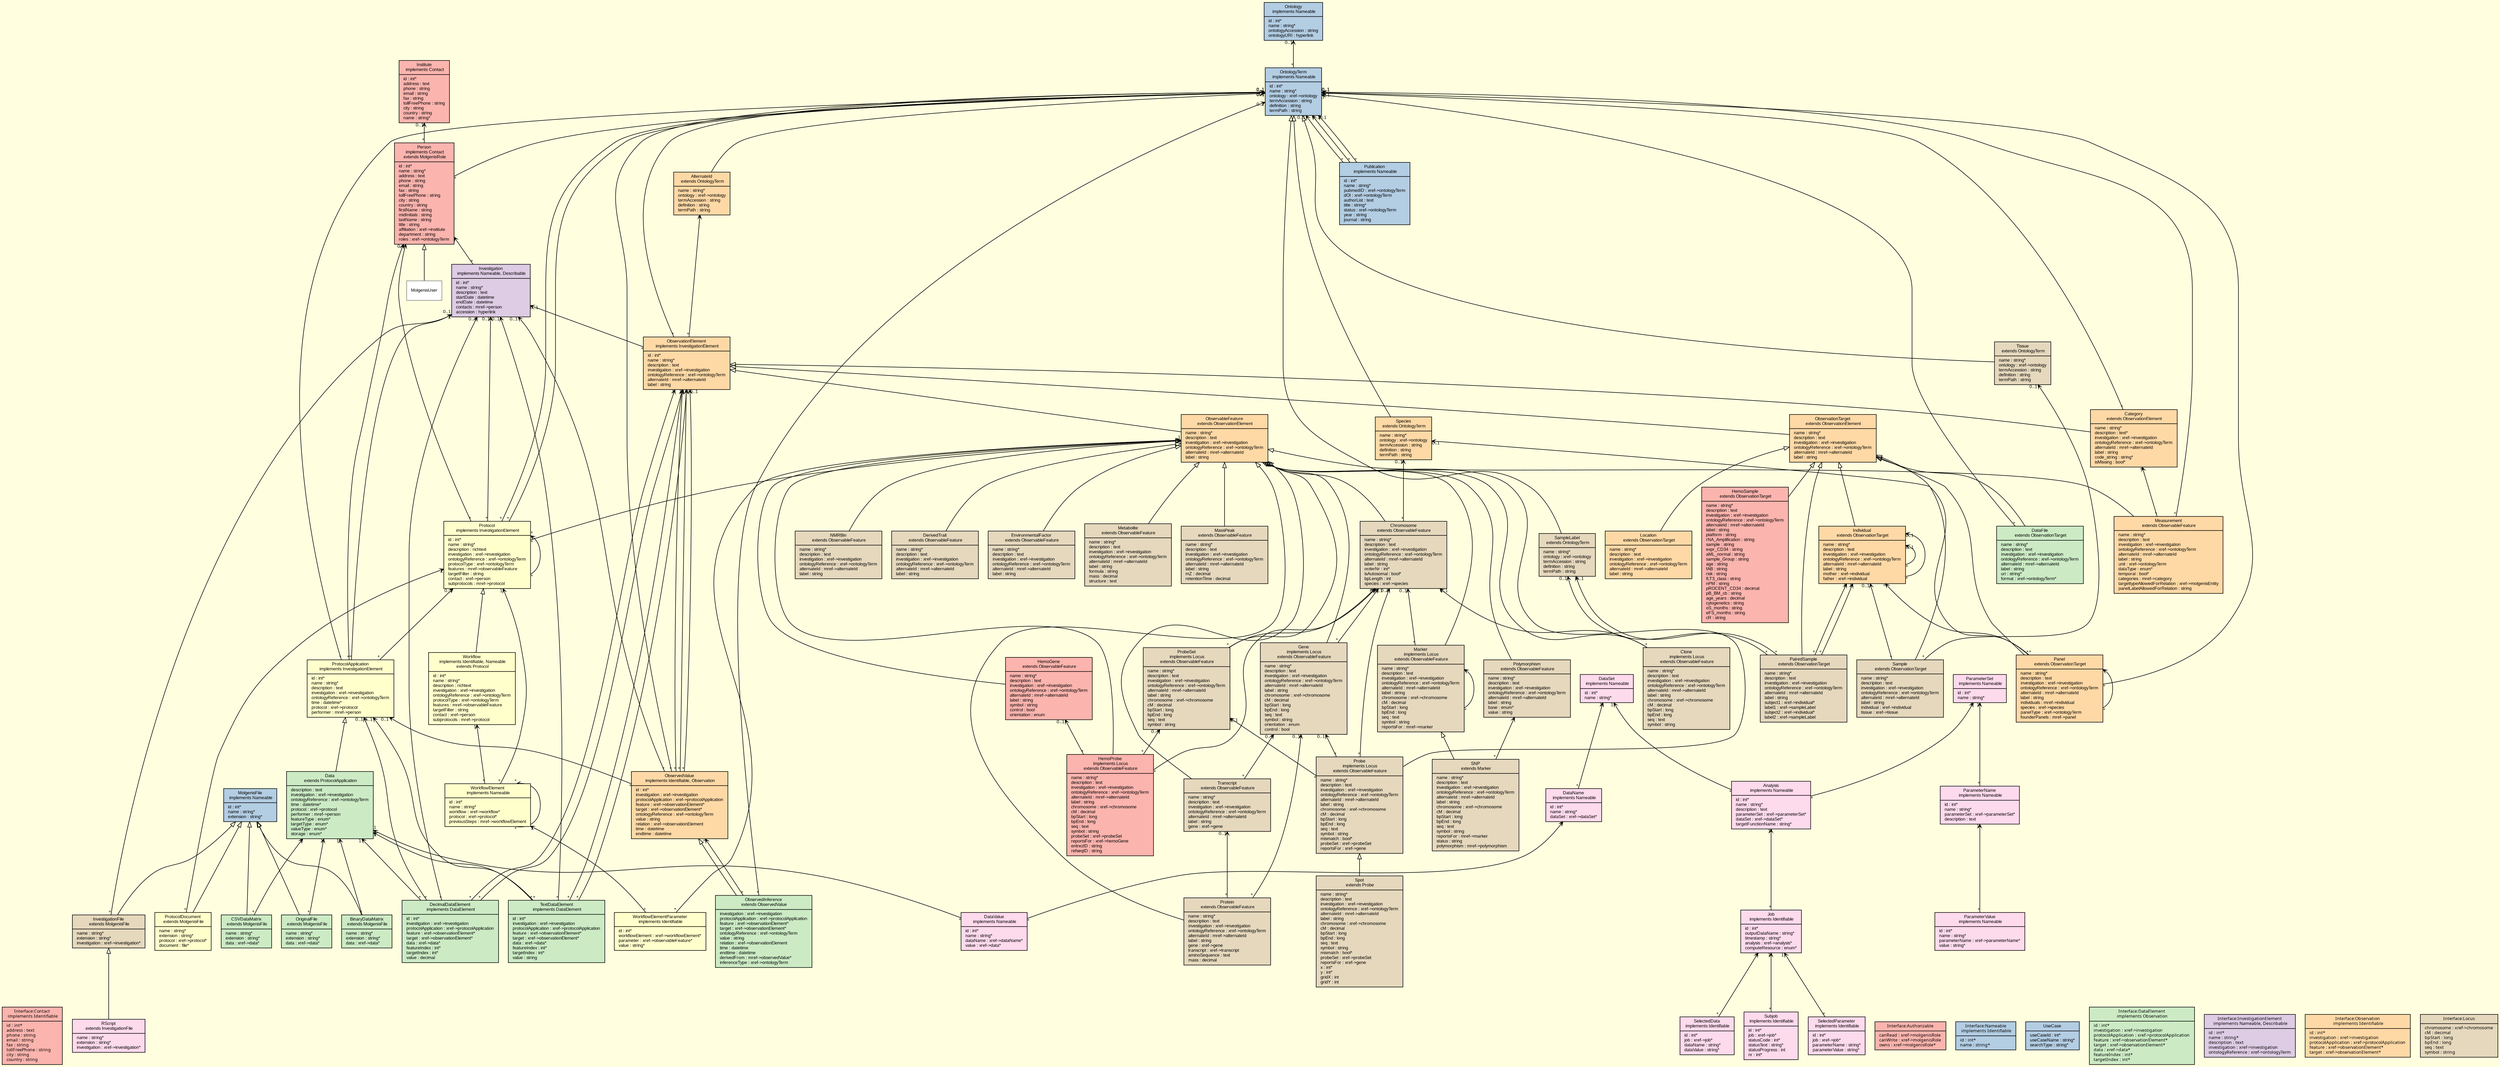 digraph G {
        color = "white"
		compound = true
		fontname = "Bitstream Vera Sans"
		fontsize = 8
		pagedir="TB"
		rankdir="BT"
		bgcolor = "lightyellow"  
		labelfloat = "true"
		mode = "hier"
		overlap = "false"
		splines = "true"
		layers = "1:2"
		clusterrank = "local"
		outputorder="edgesfirst"

        node [
			fontname = "Arial"
            fontsize = 8
            shape = "record"
            color = "#808080"
            style="filled"
            fillcolor = "white"
            layer = "2"
            colorscheme = pastel19
        ]

        edge [
                fontname = "Bitstream Vera Sans"
                fontsize = 8
                layer = "1"
        ]

/* entities outside modules*/
               "Contact" [
                	    style = "filled"
                	    fillcolor =  "white"
			        	fontname = "Arial-Italic"
			        	fontcolor = "dimgrey"
			        	color = "dimgrey"
                
                        label = "{Interface:Contact\n implements Identifiable|id : int*\laddress : text\lphone : string\lemail : string\lfax : string\ltollFreePhone : string\lcity : string\lcountry : string\l}"
                ]

               "Person" [
                	    style = "filled"
                	    fillcolor =  "white"
			        	fontname = "Arial"
			        	fontcolor = "black"
			        	color = "black"
                
                        label = "{Person\n implements Contact\n extends molgenisRole|id : int*\lname : string*\laddress : text\lphone : string\lemail : string\lfax : string\ltollFreePhone : string\lcity : string\lcountry : string\lfirstName : string\lmidInitials : string\llastName : string\ltitle : string\laffiliation : xref-&gt;institute\ldepartment : string\lroles : xref-&gt;ontologyTerm\l}"
                ]

               "Institute" [
                	    style = "filled"
                	    fillcolor =  "white"
			        	fontname = "Arial"
			        	fontcolor = "black"
			        	color = "black"
                
                        label = "{Institute\n implements Contact|id : int*\laddress : text\lphone : string\lemail : string\lfax : string\ltollFreePhone : string\lcity : string\lcountry : string\lname : string*\l}"
                ]

               "Authorizable" [
                	    style = "filled"
                	    fillcolor =  "white"
			        	fontname = "Arial-Italic"
			        	fontcolor = "dimgrey"
			        	color = "dimgrey"
                
                        label = "{Interface:Authorizable|canRead : xref-&gt;molgenisRole\lcanWrite : xref-&gt;molgenisRole\lowns : xref-&gt;molgenisRole*\l}"
                ]

               "Nameable" [
                	    style = "filled"
                	    fillcolor =  "white"
			        	fontname = "Arial-Italic"
			        	fontcolor = "dimgrey"
			        	color = "dimgrey"
                
                        label = "{Interface:Nameable\n implements Identifiable|id : int*\lname : string*\l}"
                ]

               "OntologyTerm" [
                	    style = "filled"
                	    fillcolor =  "white"
			        	fontname = "Arial"
			        	fontcolor = "black"
			        	color = "black"
                
                        label = "{OntologyTerm\n implements Nameable|id : int*\lname : string*\lontology : xref-&gt;ontology\ltermAccession : string\ldefinition : string\ltermPath : string\l}"
                ]

               "Ontology" [
                	    style = "filled"
                	    fillcolor =  "white"
			        	fontname = "Arial"
			        	fontcolor = "black"
			        	color = "black"
                
                        label = "{Ontology\n implements Nameable|id : int*\lname : string*\lontologyAccession : string\lontologyURI : hyperlink\l}"
                ]

               "MolgenisFile" [
                	    style = "filled"
                	    fillcolor =  "white"
			        	fontname = "Arial"
			        	fontcolor = "black"
			        	color = "black"
                
                        label = "{MolgenisFile\n implements Nameable|id : int*\lname : string*\lextension : string*\l}"
                ]

               "Publication" [
                	    style = "filled"
                	    fillcolor =  "white"
			        	fontname = "Arial"
			        	fontcolor = "black"
			        	color = "black"
                
                        label = "{Publication\n implements Nameable|id : int*\lname : string*\lpubmedID : xref-&gt;ontologyTerm\ldOI : xref-&gt;ontologyTerm\lauthorList : text\ltitle : string*\lstatus : xref-&gt;ontologyTerm\lyear : string\ljournal : string\l}"
                ]

               "UseCase" [
                	    style = "filled"
                	    fillcolor =  "white"
			        	fontname = "Arial"
			        	fontcolor = "black"
			        	color = "black"
                
                        label = "{UseCase|useCaseId : int*\luseCaseName : string*\lsearchType : string*\l}"
                ]

               "ObservedInference" [
                	    style = "filled"
                	    fillcolor =  "white"
			        	fontname = "Arial"
			        	fontcolor = "black"
			        	color = "black"
                
                        label = "{ObservedInference\n extends observedValue|investigation : xref-&gt;investigation\lprotocolApplication : xref-&gt;protocolApplication\lfeature : xref-&gt;observationElement*\ltarget : xref-&gt;observationElement*\lontologyReference : xref-&gt;ontologyTerm\lvalue : string\lrelation : xref-&gt;observationElement\ltime : datetime\lendtime : datetime\lderivedFrom : mref-&gt;observedValue*\linferenceType : xref-&gt;ontologyTerm\l}"
                ]

               "DataFile" [
                	    style = "filled"
                	    fillcolor =  "white"
			        	fontname = "Arial"
			        	fontcolor = "black"
			        	color = "black"
                
                        label = "{DataFile\n extends observationTarget|name : string*\ldescription : text\linvestigation : xref-&gt;investigation\lontologyReference : xref-&gt;ontologyTerm\lalternateId : mref-&gt;alternateId\llabel : string\luri : string*\lformat : xref-&gt;ontologyTerm*\l}"
                ]

               "Data" [
                	    style = "filled"
                	    fillcolor =  "white"
			        	fontname = "Arial"
			        	fontcolor = "black"
			        	color = "black"
                
                        label = "{Data\n extends protocolApplication|description : text\linvestigation : xref-&gt;investigation\lontologyReference : xref-&gt;ontologyTerm\ltime : datetime*\lprotocol : xref-&gt;protocol\lperformer : mref-&gt;person\lfeatureType : enum*\ltargetType : enum*\lvalueType : enum*\lstorage : enum*\l}"
                ]

               "DataElement" [
                	    style = "filled"
                	    fillcolor =  "white"
			        	fontname = "Arial-Italic"
			        	fontcolor = "dimgrey"
			        	color = "dimgrey"
                
                        label = "{Interface:DataElement\n implements Observation|id : int*\linvestigation : xref-&gt;investigation\lprotocolApplication : xref-&gt;protocolApplication\lfeature : xref-&gt;observationElement*\ltarget : xref-&gt;observationElement*\ldata : xref-&gt;data*\lfeatureIndex : int*\ltargetIndex : int*\l}"
                ]

               "BinaryDataMatrix" [
                	    style = "filled"
                	    fillcolor =  "white"
			        	fontname = "Arial"
			        	fontcolor = "black"
			        	color = "black"
                
                        label = "{BinaryDataMatrix\n extends molgenisFile|name : string*\lextension : string*\ldata : xref-&gt;data*\l}"
                ]

               "CSVDataMatrix" [
                	    style = "filled"
                	    fillcolor =  "white"
			        	fontname = "Arial"
			        	fontcolor = "black"
			        	color = "black"
                
                        label = "{CSVDataMatrix\n extends molgenisFile|name : string*\lextension : string*\ldata : xref-&gt;data*\l}"
                ]

               "DecimalDataElement" [
                	    style = "filled"
                	    fillcolor =  "white"
			        	fontname = "Arial"
			        	fontcolor = "black"
			        	color = "black"
                
                        label = "{DecimalDataElement\n implements DataElement|id : int*\linvestigation : xref-&gt;investigation\lprotocolApplication : xref-&gt;protocolApplication\lfeature : xref-&gt;observationElement*\ltarget : xref-&gt;observationElement*\ldata : xref-&gt;data*\lfeatureIndex : int*\ltargetIndex : int*\lvalue : decimal\l}"
                ]

               "TextDataElement" [
                	    style = "filled"
                	    fillcolor =  "white"
			        	fontname = "Arial"
			        	fontcolor = "black"
			        	color = "black"
                
                        label = "{TextDataElement\n implements DataElement|id : int*\linvestigation : xref-&gt;investigation\lprotocolApplication : xref-&gt;protocolApplication\lfeature : xref-&gt;observationElement*\ltarget : xref-&gt;observationElement*\ldata : xref-&gt;data*\lfeatureIndex : int*\ltargetIndex : int*\lvalue : string\l}"
                ]

               "OriginalFile" [
                	    style = "filled"
                	    fillcolor =  "white"
			        	fontname = "Arial"
			        	fontcolor = "black"
			        	color = "black"
                
                        label = "{OriginalFile\n extends molgenisFile|name : string*\lextension : string*\ldata : xref-&gt;data*\l}"
                ]

               "Investigation" [
                	    style = "filled"
                	    fillcolor =  "white"
			        	fontname = "Arial"
			        	fontcolor = "black"
			        	color = "black"
                
                        label = "{Investigation\n implements Nameable, Describable|id : int*\lname : string*\ldescription : text\lstartDate : datetime\lendDate : datetime\lcontacts : mref-&gt;person\laccession : hyperlink\l}"
                ]

               "InvestigationElement" [
                	    style = "filled"
                	    fillcolor =  "white"
			        	fontname = "Arial-Italic"
			        	fontcolor = "dimgrey"
			        	color = "dimgrey"
                
                        label = "{Interface:InvestigationElement\n implements Nameable, Describable|id : int*\lname : string*\ldescription : text\linvestigation : xref-&gt;investigation\lontologyReference : xref-&gt;ontologyTerm\l}"
                ]

               "Species" [
                	    style = "filled"
                	    fillcolor =  "white"
			        	fontname = "Arial"
			        	fontcolor = "black"
			        	color = "black"
                
                        label = "{Species\n extends ontologyTerm|name : string*\lontology : xref-&gt;ontology\ltermAccession : string\ldefinition : string\ltermPath : string\l}"
                ]

               "AlternateId" [
                	    style = "filled"
                	    fillcolor =  "white"
			        	fontname = "Arial"
			        	fontcolor = "black"
			        	color = "black"
                
                        label = "{AlternateId\n extends ontologyTerm|name : string*\lontology : xref-&gt;ontology\ltermAccession : string\ldefinition : string\ltermPath : string\l}"
                ]

               "ObservationElement" [
                	    style = "filled"
                	    fillcolor =  "white"
			        	fontname = "Arial"
			        	fontcolor = "black"
			        	color = "black"
                
                        label = "{ObservationElement\n implements InvestigationElement|id : int*\lname : string*\ldescription : text\linvestigation : xref-&gt;investigation\lontologyReference : xref-&gt;ontologyTerm\lalternateId : mref-&gt;alternateId\llabel : string\l}"
                ]

               "ObservationTarget" [
                	    style = "filled"
                	    fillcolor =  "white"
			        	fontname = "Arial"
			        	fontcolor = "black"
			        	color = "black"
                
                        label = "{ObservationTarget\n extends observationElement|name : string*\ldescription : text\linvestigation : xref-&gt;investigation\lontologyReference : xref-&gt;ontologyTerm\lalternateId : mref-&gt;alternateId\llabel : string\l}"
                ]

               "ObservableFeature" [
                	    style = "filled"
                	    fillcolor =  "white"
			        	fontname = "Arial"
			        	fontcolor = "black"
			        	color = "black"
                
                        label = "{ObservableFeature\n extends observationElement|name : string*\ldescription : text\linvestigation : xref-&gt;investigation\lontologyReference : xref-&gt;ontologyTerm\lalternateId : mref-&gt;alternateId\llabel : string\l}"
                ]

               "Measurement" [
                	    style = "filled"
                	    fillcolor =  "white"
			        	fontname = "Arial"
			        	fontcolor = "black"
			        	color = "black"
                
                        label = "{Measurement\n extends observableFeature|name : string*\ldescription : text\linvestigation : xref-&gt;investigation\lontologyReference : xref-&gt;ontologyTerm\lalternateId : mref-&gt;alternateId\llabel : string\lunit : xref-&gt;ontologyTerm\ldataType : enum*\ltemporal : bool*\lcategories : mref-&gt;category\ltargettypeAllowedForRelation : xref-&gt;molgenisEntity\lpanelLabelAllowedForRelation : string\l}"
                ]

               "Category" [
                	    style = "filled"
                	    fillcolor =  "white"
			        	fontname = "Arial"
			        	fontcolor = "black"
			        	color = "black"
                
                        label = "{Category\n extends observationElement|name : string*\ldescription : text*\linvestigation : xref-&gt;investigation\lontologyReference : xref-&gt;ontologyTerm\lalternateId : mref-&gt;alternateId\llabel : string\lcode_string : string*\lisMissing : bool*\l}"
                ]

               "Individual" [
                	    style = "filled"
                	    fillcolor =  "white"
			        	fontname = "Arial"
			        	fontcolor = "black"
			        	color = "black"
                
                        label = "{Individual\n extends observationTarget|name : string*\ldescription : text\linvestigation : xref-&gt;investigation\lontologyReference : xref-&gt;ontologyTerm\lalternateId : mref-&gt;alternateId\llabel : string\lmother : xref-&gt;individual\lfather : xref-&gt;individual\l}"
                ]

               "Location" [
                	    style = "filled"
                	    fillcolor =  "white"
			        	fontname = "Arial"
			        	fontcolor = "black"
			        	color = "black"
                
                        label = "{Location\n extends observationTarget|name : string*\ldescription : text\linvestigation : xref-&gt;investigation\lontologyReference : xref-&gt;ontologyTerm\lalternateId : mref-&gt;alternateId\llabel : string\l}"
                ]

               "Panel" [
                	    style = "filled"
                	    fillcolor =  "white"
			        	fontname = "Arial"
			        	fontcolor = "black"
			        	color = "black"
                
                        label = "{Panel\n extends observationTarget|name : string*\ldescription : text\linvestigation : xref-&gt;investigation\lontologyReference : xref-&gt;ontologyTerm\lalternateId : mref-&gt;alternateId\llabel : string\lindividuals : mref-&gt;individual\lspecies : xref-&gt;species\lpanelType : xref-&gt;ontologyTerm\lfounderPanels : mref-&gt;panel\l}"
                ]

               "Observation" [
                	    style = "filled"
                	    fillcolor =  "white"
			        	fontname = "Arial-Italic"
			        	fontcolor = "dimgrey"
			        	color = "dimgrey"
                
                        label = "{Interface:Observation\n implements Identifiable|id : int*\linvestigation : xref-&gt;investigation\lprotocolApplication : xref-&gt;protocolApplication\lfeature : xref-&gt;observationElement*\ltarget : xref-&gt;observationElement*\l}"
                ]

               "ObservedValue" [
                	    style = "filled"
                	    fillcolor =  "white"
			        	fontname = "Arial"
			        	fontcolor = "black"
			        	color = "black"
                
                        label = "{ObservedValue\n implements Identifiable, Observation|id : int*\linvestigation : xref-&gt;investigation\lprotocolApplication : xref-&gt;protocolApplication\lfeature : xref-&gt;observationElement*\ltarget : xref-&gt;observationElement*\lontologyReference : xref-&gt;ontologyTerm\lvalue : string\lrelation : xref-&gt;observationElement\ltime : datetime\lendtime : datetime\l}"
                ]

               "Protocol" [
                	    style = "filled"
                	    fillcolor =  "white"
			        	fontname = "Arial"
			        	fontcolor = "black"
			        	color = "black"
                
                        label = "{Protocol\n implements InvestigationElement|id : int*\lname : string*\ldescription : richtext\linvestigation : xref-&gt;investigation\lontologyReference : xref-&gt;ontologyTerm\lprotocolType : xref-&gt;ontologyTerm\lfeatures : mref-&gt;observableFeature\ltargetFilter : string\lcontact : xref-&gt;person\lsubprotocols : mref-&gt;protocol\l}"
                ]

               "ProtocolApplication" [
                	    style = "filled"
                	    fillcolor =  "white"
			        	fontname = "Arial"
			        	fontcolor = "black"
			        	color = "black"
                
                        label = "{ProtocolApplication\n implements InvestigationElement|id : int*\lname : string*\ldescription : text\linvestigation : xref-&gt;investigation\lontologyReference : xref-&gt;ontologyTerm\ltime : datetime*\lprotocol : xref-&gt;protocol\lperformer : mref-&gt;person\l}"
                ]

               "ProtocolDocument" [
                	    style = "filled"
                	    fillcolor =  "white"
			        	fontname = "Arial"
			        	fontcolor = "black"
			        	color = "black"
                
                        label = "{ProtocolDocument\n extends molgenisFile|name : string*\lextension : string*\lprotocol : xref-&gt;protocol*\ldocument : file*\l}"
                ]

               "Workflow" [
                	    style = "filled"
                	    fillcolor =  "white"
			        	fontname = "Arial"
			        	fontcolor = "black"
			        	color = "black"
                
                        label = "{Workflow\n implements Identifiable, Nameable\n extends protocol|id : int*\lname : string*\ldescription : richtext\linvestigation : xref-&gt;investigation\lontologyReference : xref-&gt;ontologyTerm\lprotocolType : xref-&gt;ontologyTerm\lfeatures : mref-&gt;observableFeature\ltargetFilter : string\lcontact : xref-&gt;person\lsubprotocols : mref-&gt;protocol\l}"
                ]

               "WorkflowElement" [
                	    style = "filled"
                	    fillcolor =  "white"
			        	fontname = "Arial"
			        	fontcolor = "black"
			        	color = "black"
                
                        label = "{WorkflowElement\n implements Nameable|id : int*\lname : string*\lworkflow : xref-&gt;workflow*\lprotocol : xref-&gt;protocol*\lpreviousSteps : mref-&gt;workflowElement\l}"
                ]

               "WorkflowElementParameter" [
                	    style = "filled"
                	    fillcolor =  "white"
			        	fontname = "Arial"
			        	fontcolor = "black"
			        	color = "black"
                
                        label = "{WorkflowElementParameter\n implements Identifiable|id : int*\lworkflowElement : xref-&gt;workflowElement*\lparameter : xref-&gt;observableFeature*\lvalue : string*\l}"
                ]

               "Locus" [
                	    style = "filled"
                	    fillcolor =  "white"
			        	fontname = "Arial-Italic"
			        	fontcolor = "dimgrey"
			        	color = "dimgrey"
                
                        label = "{Interface:Locus|chromosome : xref-&gt;chromosome\lcM : decimal\lbpStart : long\lbpEnd : long\lseq : text\lsymbol : string\l}"
                ]

               "Chromosome" [
                	    style = "filled"
                	    fillcolor =  "white"
			        	fontname = "Arial"
			        	fontcolor = "black"
			        	color = "black"
                
                        label = "{Chromosome\n extends observableFeature|name : string*\ldescription : text\linvestigation : xref-&gt;investigation\lontologyReference : xref-&gt;ontologyTerm\lalternateId : mref-&gt;alternateId\llabel : string\lorderNr : int*\lisAutosomal : bool*\lbpLength : int\lspecies : xref-&gt;species\l}"
                ]

               "NMRBin" [
                	    style = "filled"
                	    fillcolor =  "white"
			        	fontname = "Arial"
			        	fontcolor = "black"
			        	color = "black"
                
                        label = "{NMRBin\n extends observableFeature|name : string*\ldescription : text\linvestigation : xref-&gt;investigation\lontologyReference : xref-&gt;ontologyTerm\lalternateId : mref-&gt;alternateId\llabel : string\l}"
                ]

               "Clone" [
                	    style = "filled"
                	    fillcolor =  "white"
			        	fontname = "Arial"
			        	fontcolor = "black"
			        	color = "black"
                
                        label = "{Clone\n implements Locus\n extends observableFeature|name : string*\ldescription : text\linvestigation : xref-&gt;investigation\lontologyReference : xref-&gt;ontologyTerm\lalternateId : mref-&gt;alternateId\llabel : string\lchromosome : xref-&gt;chromosome\lcM : decimal\lbpStart : long\lbpEnd : long\lseq : text\lsymbol : string\l}"
                ]

               "DerivedTrait" [
                	    style = "filled"
                	    fillcolor =  "white"
			        	fontname = "Arial"
			        	fontcolor = "black"
			        	color = "black"
                
                        label = "{DerivedTrait\n extends observableFeature|name : string*\ldescription : text\linvestigation : xref-&gt;investigation\lontologyReference : xref-&gt;ontologyTerm\lalternateId : mref-&gt;alternateId\llabel : string\l}"
                ]

               "EnvironmentalFactor" [
                	    style = "filled"
                	    fillcolor =  "white"
			        	fontname = "Arial"
			        	fontcolor = "black"
			        	color = "black"
                
                        label = "{EnvironmentalFactor\n extends observableFeature|name : string*\ldescription : text\linvestigation : xref-&gt;investigation\lontologyReference : xref-&gt;ontologyTerm\lalternateId : mref-&gt;alternateId\llabel : string\l}"
                ]

               "Gene" [
                	    style = "filled"
                	    fillcolor =  "white"
			        	fontname = "Arial"
			        	fontcolor = "black"
			        	color = "black"
                
                        label = "{Gene\n implements Locus\n extends observableFeature|name : string*\ldescription : text\linvestigation : xref-&gt;investigation\lontologyReference : xref-&gt;ontologyTerm\lalternateId : mref-&gt;alternateId\llabel : string\lchromosome : xref-&gt;chromosome\lcM : decimal\lbpStart : long\lbpEnd : long\lseq : text\lsymbol : string\lorientation : enum\lcontrol : bool\l}"
                ]

               "Transcript" [
                	    style = "filled"
                	    fillcolor =  "white"
			        	fontname = "Arial"
			        	fontcolor = "black"
			        	color = "black"
                
                        label = "{Transcript\n extends observableFeature|name : string*\ldescription : text\linvestigation : xref-&gt;investigation\lontologyReference : xref-&gt;ontologyTerm\lalternateId : mref-&gt;alternateId\llabel : string\lgene : xref-&gt;gene\l}"
                ]

               "Protein" [
                	    style = "filled"
                	    fillcolor =  "white"
			        	fontname = "Arial"
			        	fontcolor = "black"
			        	color = "black"
                
                        label = "{Protein\n extends observableFeature|name : string*\ldescription : text\linvestigation : xref-&gt;investigation\lontologyReference : xref-&gt;ontologyTerm\lalternateId : mref-&gt;alternateId\llabel : string\lgene : xref-&gt;gene\ltranscript : xref-&gt;transcript\laminoSequence : text\lmass : decimal\l}"
                ]

               "Metabolite" [
                	    style = "filled"
                	    fillcolor =  "white"
			        	fontname = "Arial"
			        	fontcolor = "black"
			        	color = "black"
                
                        label = "{Metabolite\n extends observableFeature|name : string*\ldescription : text\linvestigation : xref-&gt;investigation\lontologyReference : xref-&gt;ontologyTerm\lalternateId : mref-&gt;alternateId\llabel : string\lformula : string\lmass : decimal\lstructure : text\l}"
                ]

               "Marker" [
                	    style = "filled"
                	    fillcolor =  "white"
			        	fontname = "Arial"
			        	fontcolor = "black"
			        	color = "black"
                
                        label = "{Marker\n implements Locus\n extends observableFeature|name : string*\ldescription : text\linvestigation : xref-&gt;investigation\lontologyReference : xref-&gt;ontologyTerm\lalternateId : mref-&gt;alternateId\llabel : string\lchromosome : xref-&gt;chromosome\lcM : decimal\lbpStart : long\lbpEnd : long\lseq : text\lsymbol : string\lreportsFor : mref-&gt;marker\l}"
                ]

               "SNP" [
                	    style = "filled"
                	    fillcolor =  "white"
			        	fontname = "Arial"
			        	fontcolor = "black"
			        	color = "black"
                
                        label = "{SNP\n extends marker|name : string*\ldescription : text\linvestigation : xref-&gt;investigation\lontologyReference : xref-&gt;ontologyTerm\lalternateId : mref-&gt;alternateId\llabel : string\lchromosome : xref-&gt;chromosome\lcM : decimal\lbpStart : long\lbpEnd : long\lseq : text\lsymbol : string\lreportsFor : mref-&gt;marker\lstatus : string\lpolymorphism : mref-&gt;polymorphism\l}"
                ]

               "Polymorphism" [
                	    style = "filled"
                	    fillcolor =  "white"
			        	fontname = "Arial"
			        	fontcolor = "black"
			        	color = "black"
                
                        label = "{Polymorphism\n extends observableFeature|name : string*\ldescription : text\linvestigation : xref-&gt;investigation\lontologyReference : xref-&gt;ontologyTerm\lalternateId : mref-&gt;alternateId\llabel : string\lbase : enum*\lvalue : string\l}"
                ]

               "Probe" [
                	    style = "filled"
                	    fillcolor =  "white"
			        	fontname = "Arial"
			        	fontcolor = "black"
			        	color = "black"
                
                        label = "{Probe\n implements Locus\n extends observableFeature|name : string*\ldescription : text\linvestigation : xref-&gt;investigation\lontologyReference : xref-&gt;ontologyTerm\lalternateId : mref-&gt;alternateId\llabel : string\lchromosome : xref-&gt;chromosome\lcM : decimal\lbpStart : long\lbpEnd : long\lseq : text\lsymbol : string\lmismatch : bool*\lprobeSet : xref-&gt;probeSet\lreportsFor : xref-&gt;gene\l}"
                ]

               "Spot" [
                	    style = "filled"
                	    fillcolor =  "white"
			        	fontname = "Arial"
			        	fontcolor = "black"
			        	color = "black"
                
                        label = "{Spot\n extends probe|name : string*\ldescription : text\linvestigation : xref-&gt;investigation\lontologyReference : xref-&gt;ontologyTerm\lalternateId : mref-&gt;alternateId\llabel : string\lchromosome : xref-&gt;chromosome\lcM : decimal\lbpStart : long\lbpEnd : long\lseq : text\lsymbol : string\lmismatch : bool*\lprobeSet : xref-&gt;probeSet\lreportsFor : xref-&gt;gene\lx : int*\ly : int*\lgridX : int\lgridY : int\l}"
                ]

               "ProbeSet" [
                	    style = "filled"
                	    fillcolor =  "white"
			        	fontname = "Arial"
			        	fontcolor = "black"
			        	color = "black"
                
                        label = "{ProbeSet\n implements Locus\n extends observableFeature|name : string*\ldescription : text\linvestigation : xref-&gt;investigation\lontologyReference : xref-&gt;ontologyTerm\lalternateId : mref-&gt;alternateId\llabel : string\lchromosome : xref-&gt;chromosome\lcM : decimal\lbpStart : long\lbpEnd : long\lseq : text\lsymbol : string\l}"
                ]

               "MassPeak" [
                	    style = "filled"
                	    fillcolor =  "white"
			        	fontname = "Arial"
			        	fontcolor = "black"
			        	color = "black"
                
                        label = "{MassPeak\n extends observableFeature|name : string*\ldescription : text\linvestigation : xref-&gt;investigation\lontologyReference : xref-&gt;ontologyTerm\lalternateId : mref-&gt;alternateId\llabel : string\lmZ : decimal\lretentionTime : decimal\l}"
                ]

               "InvestigationFile" [
                	    style = "filled"
                	    fillcolor =  "white"
			        	fontname = "Arial"
			        	fontcolor = "black"
			        	color = "black"
                
                        label = "{InvestigationFile\n extends molgenisFile|name : string*\lextension : string*\linvestigation : xref-&gt;investigation*\l}"
                ]

               "Tissue" [
                	    style = "filled"
                	    fillcolor =  "white"
			        	fontname = "Arial"
			        	fontcolor = "black"
			        	color = "black"
                
                        label = "{Tissue\n extends ontologyTerm|name : string*\lontology : xref-&gt;ontology\ltermAccession : string\ldefinition : string\ltermPath : string\l}"
                ]

               "SampleLabel" [
                	    style = "filled"
                	    fillcolor =  "white"
			        	fontname = "Arial"
			        	fontcolor = "black"
			        	color = "black"
                
                        label = "{SampleLabel\n extends ontologyTerm|name : string*\lontology : xref-&gt;ontology\ltermAccession : string\ldefinition : string\ltermPath : string\l}"
                ]

               "Sample" [
                	    style = "filled"
                	    fillcolor =  "white"
			        	fontname = "Arial"
			        	fontcolor = "black"
			        	color = "black"
                
                        label = "{Sample\n extends observationTarget|name : string*\ldescription : text\linvestigation : xref-&gt;investigation\lontologyReference : xref-&gt;ontologyTerm\lalternateId : mref-&gt;alternateId\llabel : string\lindividual : xref-&gt;individual\ltissue : xref-&gt;tissue\l}"
                ]

               "PairedSample" [
                	    style = "filled"
                	    fillcolor =  "white"
			        	fontname = "Arial"
			        	fontcolor = "black"
			        	color = "black"
                
                        label = "{PairedSample\n extends observationTarget|name : string*\ldescription : text\linvestigation : xref-&gt;investigation\lontologyReference : xref-&gt;ontologyTerm\lalternateId : mref-&gt;alternateId\llabel : string\lsubject1 : xref-&gt;individual*\llabel1 : xref-&gt;sampleLabel\lsubject2 : xref-&gt;individual*\llabel2 : xref-&gt;sampleLabel\l}"
                ]

               "Job" [
                	    style = "filled"
                	    fillcolor =  "white"
			        	fontname = "Arial"
			        	fontcolor = "black"
			        	color = "black"
                
                        label = "{Job\n implements Identifiable|id : int*\loutputDataName : string*\ltimestamp : string*\lanalysis : xref-&gt;analysis*\lcomputeResource : enum*\l}"
                ]

               "Subjob" [
                	    style = "filled"
                	    fillcolor =  "white"
			        	fontname = "Arial"
			        	fontcolor = "black"
			        	color = "black"
                
                        label = "{Subjob\n implements Identifiable|id : int*\ljob : xref-&gt;job*\lstatusCode : int*\lstatusText : string*\lstatusProgress : int\lnr : int*\l}"
                ]

               "Analysis" [
                	    style = "filled"
                	    fillcolor =  "white"
			        	fontname = "Arial"
			        	fontcolor = "black"
			        	color = "black"
                
                        label = "{Analysis\n implements Nameable|id : int*\lname : string*\ldescription : text\lparameterSet : xref-&gt;parameterSet*\ldataSet : xref-&gt;dataSet*\ltargetFunctionName : string*\l}"
                ]

               "ParameterSet" [
                	    style = "filled"
                	    fillcolor =  "white"
			        	fontname = "Arial"
			        	fontcolor = "black"
			        	color = "black"
                
                        label = "{ParameterSet\n implements Nameable|id : int*\lname : string*\l}"
                ]

               "ParameterName" [
                	    style = "filled"
                	    fillcolor =  "white"
			        	fontname = "Arial"
			        	fontcolor = "black"
			        	color = "black"
                
                        label = "{ParameterName\n implements Nameable|id : int*\lname : string*\lparameterSet : xref-&gt;parameterSet*\ldescription : text\l}"
                ]

               "ParameterValue" [
                	    style = "filled"
                	    fillcolor =  "white"
			        	fontname = "Arial"
			        	fontcolor = "black"
			        	color = "black"
                
                        label = "{ParameterValue\n implements Nameable|id : int*\lname : string*\lparameterName : xref-&gt;parameterName*\lvalue : string*\l}"
                ]

               "DataSet" [
                	    style = "filled"
                	    fillcolor =  "white"
			        	fontname = "Arial"
			        	fontcolor = "black"
			        	color = "black"
                
                        label = "{DataSet\n implements Nameable|id : int*\lname : string*\l}"
                ]

               "DataName" [
                	    style = "filled"
                	    fillcolor =  "white"
			        	fontname = "Arial"
			        	fontcolor = "black"
			        	color = "black"
                
                        label = "{DataName\n implements Nameable|id : int*\lname : string*\ldataSet : xref-&gt;dataSet*\l}"
                ]

               "DataValue" [
                	    style = "filled"
                	    fillcolor =  "white"
			        	fontname = "Arial"
			        	fontcolor = "black"
			        	color = "black"
                
                        label = "{DataValue\n implements Nameable|id : int*\lname : string*\ldataName : xref-&gt;dataName*\lvalue : xref-&gt;data*\l}"
                ]

               "SelectedParameter" [
                	    style = "filled"
                	    fillcolor =  "white"
			        	fontname = "Arial"
			        	fontcolor = "black"
			        	color = "black"
                
                        label = "{SelectedParameter\n implements Identifiable|id : int*\ljob : xref-&gt;job*\lparameterName : string*\lparameterValue : string*\l}"
                ]

               "SelectedData" [
                	    style = "filled"
                	    fillcolor =  "white"
			        	fontname = "Arial"
			        	fontcolor = "black"
			        	color = "black"
                
                        label = "{SelectedData\n implements Identifiable|id : int*\ljob : xref-&gt;job*\ldataName : string*\ldataValue : string*\l}"
                ]

               "RScript" [
                	    style = "filled"
                	    fillcolor =  "white"
			        	fontname = "Arial"
			        	fontcolor = "black"
			        	color = "black"
                
                        label = "{RScript\n extends investigationFile|name : string*\lextension : string*\linvestigation : xref-&gt;investigation*\l}"
                ]

               "HemoSample" [
                	    style = "filled"
                	    fillcolor =  "white"
			        	fontname = "Arial"
			        	fontcolor = "black"
			        	color = "black"
                
                        label = "{HemoSample\n extends observationTarget|name : string*\ldescription : text\linvestigation : xref-&gt;investigation\lontologyReference : xref-&gt;ontologyTerm\lalternateId : mref-&gt;alternateId\llabel : string\lplatform : string\lrNA_Amplification : string\lsample : string\lexpr_CD34 : string\laML_normal : string\lsample_Group : string\lage : string\lfAB : string\lrisk : string\lfLT3_class : string\lnPM : string\lpROCENT_CD34 : decimal\lpB_BM_cb : string\lage_years : decimal\lcytogenetics : string\loS_months : string\leFS_months : string\lcR : string\l}"
                ]

               "HemoGene" [
                	    style = "filled"
                	    fillcolor =  "white"
			        	fontname = "Arial"
			        	fontcolor = "black"
			        	color = "black"
                
                        label = "{HemoGene\n extends observableFeature|name : string*\ldescription : text\linvestigation : xref-&gt;investigation\lontologyReference : xref-&gt;ontologyTerm\lalternateId : mref-&gt;alternateId\llabel : string\lsymbol : string\lcontrol : bool\lorientation : enum\l}"
                ]

               "HemoProbe" [
                	    style = "filled"
                	    fillcolor =  "white"
			        	fontname = "Arial"
			        	fontcolor = "black"
			        	color = "black"
                
                        label = "{HemoProbe\n implements Locus\n extends observableFeature|name : string*\ldescription : text\linvestigation : xref-&gt;investigation\lontologyReference : xref-&gt;ontologyTerm\lalternateId : mref-&gt;alternateId\llabel : string\lchromosome : xref-&gt;chromosome\lcM : decimal\lbpStart : long\lbpEnd : long\lseq : text\lsymbol : string\lprobeSet : xref-&gt;probeSet\lreportsFor : xref-&gt;hemoGene\lentrezID : string\lrefseqID : string\l}"
                ]

/*entities inside modules*/
/*        subgraph cluster_0 {
        		rankdir = "TB"
        		pagedir = "TB"
                label = "org.molgenis.auth"
                labelloc = bottom
				fillcolor = "white"
                style="filled"*/

                "Contact" [
                	    style = "filled"
                	    fillcolor =  "1"
			        	fontname = "Arial-Italic"
			        	fontcolor = "dimgrey"
			        	color = "dimgrey"
                
                        label = "{Interface:Contact\n implements Identifiable|id : int*\laddress : text\lphone : string\lemail : string\lfax : string\ltollFreePhone : string\lcity : string\lcountry : string\l}"
                ]
                "Person" [
                	    style = "filled"
                	    fillcolor =  "1"
			        	fontname = "Arial"
			        	fontcolor = "black"
			        	color = "black"
                
                        label = "{Person\n implements Contact\n extends MolgenisRole|id : int*\lname : string*\laddress : text\lphone : string\lemail : string\lfax : string\ltollFreePhone : string\lcity : string\lcountry : string\lfirstName : string\lmidInitials : string\llastName : string\ltitle : string\laffiliation : xref-&gt;institute\ldepartment : string\lroles : xref-&gt;ontologyTerm\l}"
                ]
                "Institute" [
                	    style = "filled"
                	    fillcolor =  "1"
			        	fontname = "Arial"
			        	fontcolor = "black"
			        	color = "black"
                
                        label = "{Institute\n implements Contact|id : int*\laddress : text\lphone : string\lemail : string\lfax : string\ltollFreePhone : string\lcity : string\lcountry : string\lname : string*\l}"
                ]
                "Authorizable" [
                	    style = "filled"
                	    fillcolor =  "1"
			        	fontname = "Arial-Italic"
			        	fontcolor = "dimgrey"
			        	color = "dimgrey"
                
                        label = "{Interface:Authorizable|canRead : xref-&gt;molgenisRole\lcanWrite : xref-&gt;molgenisRole\lowns : xref-&gt;molgenisRole*\l}"
                ]
/*        }  */
/*        subgraph cluster_1 {
        		rankdir = "TB"
        		pagedir = "TB"
                label = "org.molgenis.core"
                labelloc = bottom
				fillcolor = "white"
                style="filled"*/

                "Nameable" [
                	    style = "filled"
                	    fillcolor =  "2"
			        	fontname = "Arial-Italic"
			        	fontcolor = "dimgrey"
			        	color = "dimgrey"
                
                        label = "{Interface:Nameable\n implements Identifiable|id : int*\lname : string*\l}"
                ]
                "OntologyTerm" [
                	    style = "filled"
                	    fillcolor =  "2"
			        	fontname = "Arial"
			        	fontcolor = "black"
			        	color = "black"
                
                        label = "{OntologyTerm\n implements Nameable|id : int*\lname : string*\lontology : xref-&gt;ontology\ltermAccession : string\ldefinition : string\ltermPath : string\l}"
                ]
                "Ontology" [
                	    style = "filled"
                	    fillcolor =  "2"
			        	fontname = "Arial"
			        	fontcolor = "black"
			        	color = "black"
                
                        label = "{Ontology\n implements Nameable|id : int*\lname : string*\lontologyAccession : string\lontologyURI : hyperlink\l}"
                ]
                "MolgenisFile" [
                	    style = "filled"
                	    fillcolor =  "2"
			        	fontname = "Arial"
			        	fontcolor = "black"
			        	color = "black"
                
                        label = "{MolgenisFile\n implements Nameable|id : int*\lname : string*\lextension : string*\l}"
                ]
                "Publication" [
                	    style = "filled"
                	    fillcolor =  "2"
			        	fontname = "Arial"
			        	fontcolor = "black"
			        	color = "black"
                
                        label = "{Publication\n implements Nameable|id : int*\lname : string*\lpubmedID : xref-&gt;ontologyTerm\ldOI : xref-&gt;ontologyTerm\lauthorList : text\ltitle : string*\lstatus : xref-&gt;ontologyTerm\lyear : string\ljournal : string\l}"
                ]
                "UseCase" [
                	    style = "filled"
                	    fillcolor =  "2"
			        	fontname = "Arial"
			        	fontcolor = "black"
			        	color = "black"
                
                        label = "{UseCase|useCaseId : int*\luseCaseName : string*\lsearchType : string*\l}"
                ]
/*        }  */
/*        subgraph cluster_2 {
        		rankdir = "TB"
        		pagedir = "TB"
                label = "org.molgenis.data"
                labelloc = bottom
				fillcolor = "white"
                style="filled"*/

                "ObservedInference" [
                	    style = "filled"
                	    fillcolor =  "3"
			        	fontname = "Arial"
			        	fontcolor = "black"
			        	color = "black"
                
                        label = "{ObservedInference\n extends ObservedValue|investigation : xref-&gt;investigation\lprotocolApplication : xref-&gt;protocolApplication\lfeature : xref-&gt;observationElement*\ltarget : xref-&gt;observationElement*\lontologyReference : xref-&gt;ontologyTerm\lvalue : string\lrelation : xref-&gt;observationElement\ltime : datetime\lendtime : datetime\lderivedFrom : mref-&gt;observedValue*\linferenceType : xref-&gt;ontologyTerm\l}"
                ]
                "DataFile" [
                	    style = "filled"
                	    fillcolor =  "3"
			        	fontname = "Arial"
			        	fontcolor = "black"
			        	color = "black"
                
                        label = "{DataFile\n extends ObservationTarget|name : string*\ldescription : text\linvestigation : xref-&gt;investigation\lontologyReference : xref-&gt;ontologyTerm\lalternateId : mref-&gt;alternateId\llabel : string\luri : string*\lformat : xref-&gt;ontologyTerm*\l}"
                ]
                "Data" [
                	    style = "filled"
                	    fillcolor =  "3"
			        	fontname = "Arial"
			        	fontcolor = "black"
			        	color = "black"
                
                        label = "{Data\n extends ProtocolApplication|description : text\linvestigation : xref-&gt;investigation\lontologyReference : xref-&gt;ontologyTerm\ltime : datetime*\lprotocol : xref-&gt;protocol\lperformer : mref-&gt;person\lfeatureType : enum*\ltargetType : enum*\lvalueType : enum*\lstorage : enum*\l}"
                ]
                "DataElement" [
                	    style = "filled"
                	    fillcolor =  "3"
			        	fontname = "Arial-Italic"
			        	fontcolor = "dimgrey"
			        	color = "dimgrey"
                
                        label = "{Interface:DataElement\n implements Observation|id : int*\linvestigation : xref-&gt;investigation\lprotocolApplication : xref-&gt;protocolApplication\lfeature : xref-&gt;observationElement*\ltarget : xref-&gt;observationElement*\ldata : xref-&gt;data*\lfeatureIndex : int*\ltargetIndex : int*\l}"
                ]
                "BinaryDataMatrix" [
                	    style = "filled"
                	    fillcolor =  "3"
			        	fontname = "Arial"
			        	fontcolor = "black"
			        	color = "black"
                
                        label = "{BinaryDataMatrix\n extends MolgenisFile|name : string*\lextension : string*\ldata : xref-&gt;data*\l}"
                ]
                "CSVDataMatrix" [
                	    style = "filled"
                	    fillcolor =  "3"
			        	fontname = "Arial"
			        	fontcolor = "black"
			        	color = "black"
                
                        label = "{CSVDataMatrix\n extends MolgenisFile|name : string*\lextension : string*\ldata : xref-&gt;data*\l}"
                ]
                "DecimalDataElement" [
                	    style = "filled"
                	    fillcolor =  "3"
			        	fontname = "Arial"
			        	fontcolor = "black"
			        	color = "black"
                
                        label = "{DecimalDataElement\n implements DataElement|id : int*\linvestigation : xref-&gt;investigation\lprotocolApplication : xref-&gt;protocolApplication\lfeature : xref-&gt;observationElement*\ltarget : xref-&gt;observationElement*\ldata : xref-&gt;data*\lfeatureIndex : int*\ltargetIndex : int*\lvalue : decimal\l}"
                ]
                "TextDataElement" [
                	    style = "filled"
                	    fillcolor =  "3"
			        	fontname = "Arial"
			        	fontcolor = "black"
			        	color = "black"
                
                        label = "{TextDataElement\n implements DataElement|id : int*\linvestigation : xref-&gt;investigation\lprotocolApplication : xref-&gt;protocolApplication\lfeature : xref-&gt;observationElement*\ltarget : xref-&gt;observationElement*\ldata : xref-&gt;data*\lfeatureIndex : int*\ltargetIndex : int*\lvalue : string\l}"
                ]
                "OriginalFile" [
                	    style = "filled"
                	    fillcolor =  "3"
			        	fontname = "Arial"
			        	fontcolor = "black"
			        	color = "black"
                
                        label = "{OriginalFile\n extends MolgenisFile|name : string*\lextension : string*\ldata : xref-&gt;data*\l}"
                ]
/*        }  */
/*        subgraph cluster_3 {
        		rankdir = "TB"
        		pagedir = "TB"
                label = "org.molgenis.organization"
                labelloc = bottom
				fillcolor = "white"
                style="filled"*/

                "Investigation" [
                	    style = "filled"
                	    fillcolor =  "4"
			        	fontname = "Arial"
			        	fontcolor = "black"
			        	color = "black"
                
                        label = "{Investigation\n implements Nameable, Describable|id : int*\lname : string*\ldescription : text\lstartDate : datetime\lendDate : datetime\lcontacts : mref-&gt;person\laccession : hyperlink\l}"
                ]
                "InvestigationElement" [
                	    style = "filled"
                	    fillcolor =  "4"
			        	fontname = "Arial-Italic"
			        	fontcolor = "dimgrey"
			        	color = "dimgrey"
                
                        label = "{Interface:InvestigationElement\n implements Nameable, Describable|id : int*\lname : string*\ldescription : text\linvestigation : xref-&gt;investigation\lontologyReference : xref-&gt;ontologyTerm\l}"
                ]
/*        }  */
/*        subgraph cluster_4 {
        		rankdir = "TB"
        		pagedir = "TB"
                label = "org.molgenis.pheno"
                labelloc = bottom
				fillcolor = "white"
                style="filled"*/

                "Species" [
                	    style = "filled"
                	    fillcolor =  "5"
			        	fontname = "Arial"
			        	fontcolor = "black"
			        	color = "black"
                
                        label = "{Species\n extends OntologyTerm|name : string*\lontology : xref-&gt;ontology\ltermAccession : string\ldefinition : string\ltermPath : string\l}"
                ]
                "AlternateId" [
                	    style = "filled"
                	    fillcolor =  "5"
			        	fontname = "Arial"
			        	fontcolor = "black"
			        	color = "black"
                
                        label = "{AlternateId\n extends OntologyTerm|name : string*\lontology : xref-&gt;ontology\ltermAccession : string\ldefinition : string\ltermPath : string\l}"
                ]
                "ObservationElement" [
                	    style = "filled"
                	    fillcolor =  "5"
			        	fontname = "Arial"
			        	fontcolor = "black"
			        	color = "black"
                
                        label = "{ObservationElement\n implements InvestigationElement|id : int*\lname : string*\ldescription : text\linvestigation : xref-&gt;investigation\lontologyReference : xref-&gt;ontologyTerm\lalternateId : mref-&gt;alternateId\llabel : string\l}"
                ]
                "ObservationTarget" [
                	    style = "filled"
                	    fillcolor =  "5"
			        	fontname = "Arial"
			        	fontcolor = "black"
			        	color = "black"
                
                        label = "{ObservationTarget\n extends ObservationElement|name : string*\ldescription : text\linvestigation : xref-&gt;investigation\lontologyReference : xref-&gt;ontologyTerm\lalternateId : mref-&gt;alternateId\llabel : string\l}"
                ]
                "ObservableFeature" [
                	    style = "filled"
                	    fillcolor =  "5"
			        	fontname = "Arial"
			        	fontcolor = "black"
			        	color = "black"
                
                        label = "{ObservableFeature\n extends ObservationElement|name : string*\ldescription : text\linvestigation : xref-&gt;investigation\lontologyReference : xref-&gt;ontologyTerm\lalternateId : mref-&gt;alternateId\llabel : string\l}"
                ]
                "Measurement" [
                	    style = "filled"
                	    fillcolor =  "5"
			        	fontname = "Arial"
			        	fontcolor = "black"
			        	color = "black"
                
                        label = "{Measurement\n extends ObservableFeature|name : string*\ldescription : text\linvestigation : xref-&gt;investigation\lontologyReference : xref-&gt;ontologyTerm\lalternateId : mref-&gt;alternateId\llabel : string\lunit : xref-&gt;ontologyTerm\ldataType : enum*\ltemporal : bool*\lcategories : mref-&gt;category\ltargettypeAllowedForRelation : xref-&gt;molgenisEntity\lpanelLabelAllowedForRelation : string\l}"
                ]
                "Category" [
                	    style = "filled"
                	    fillcolor =  "5"
			        	fontname = "Arial"
			        	fontcolor = "black"
			        	color = "black"
                
                        label = "{Category\n extends ObservationElement|name : string*\ldescription : text*\linvestigation : xref-&gt;investigation\lontologyReference : xref-&gt;ontologyTerm\lalternateId : mref-&gt;alternateId\llabel : string\lcode_string : string*\lisMissing : bool*\l}"
                ]
                "Individual" [
                	    style = "filled"
                	    fillcolor =  "5"
			        	fontname = "Arial"
			        	fontcolor = "black"
			        	color = "black"
                
                        label = "{Individual\n extends ObservationTarget|name : string*\ldescription : text\linvestigation : xref-&gt;investigation\lontologyReference : xref-&gt;ontologyTerm\lalternateId : mref-&gt;alternateId\llabel : string\lmother : xref-&gt;individual\lfather : xref-&gt;individual\l}"
                ]
                "Location" [
                	    style = "filled"
                	    fillcolor =  "5"
			        	fontname = "Arial"
			        	fontcolor = "black"
			        	color = "black"
                
                        label = "{Location\n extends ObservationTarget|name : string*\ldescription : text\linvestigation : xref-&gt;investigation\lontologyReference : xref-&gt;ontologyTerm\lalternateId : mref-&gt;alternateId\llabel : string\l}"
                ]
                "Panel" [
                	    style = "filled"
                	    fillcolor =  "5"
			        	fontname = "Arial"
			        	fontcolor = "black"
			        	color = "black"
                
                        label = "{Panel\n extends ObservationTarget|name : string*\ldescription : text\linvestigation : xref-&gt;investigation\lontologyReference : xref-&gt;ontologyTerm\lalternateId : mref-&gt;alternateId\llabel : string\lindividuals : mref-&gt;individual\lspecies : xref-&gt;species\lpanelType : xref-&gt;ontologyTerm\lfounderPanels : mref-&gt;panel\l}"
                ]
                "Observation" [
                	    style = "filled"
                	    fillcolor =  "5"
			        	fontname = "Arial-Italic"
			        	fontcolor = "dimgrey"
			        	color = "dimgrey"
                
                        label = "{Interface:Observation\n implements Identifiable|id : int*\linvestigation : xref-&gt;investigation\lprotocolApplication : xref-&gt;protocolApplication\lfeature : xref-&gt;observationElement*\ltarget : xref-&gt;observationElement*\l}"
                ]
                "ObservedValue" [
                	    style = "filled"
                	    fillcolor =  "5"
			        	fontname = "Arial"
			        	fontcolor = "black"
			        	color = "black"
                
                        label = "{ObservedValue\n implements Identifiable, Observation|id : int*\linvestigation : xref-&gt;investigation\lprotocolApplication : xref-&gt;protocolApplication\lfeature : xref-&gt;observationElement*\ltarget : xref-&gt;observationElement*\lontologyReference : xref-&gt;ontologyTerm\lvalue : string\lrelation : xref-&gt;observationElement\ltime : datetime\lendtime : datetime\l}"
                ]
/*        }  */
/*        subgraph cluster_5 {
        		rankdir = "TB"
        		pagedir = "TB"
                label = "org.molgenis.protocol"
                labelloc = bottom
				fillcolor = "white"
                style="filled"*/

                "Protocol" [
                	    style = "filled"
                	    fillcolor =  "6"
			        	fontname = "Arial"
			        	fontcolor = "black"
			        	color = "black"
                
                        label = "{Protocol\n implements InvestigationElement|id : int*\lname : string*\ldescription : richtext\linvestigation : xref-&gt;investigation\lontologyReference : xref-&gt;ontologyTerm\lprotocolType : xref-&gt;ontologyTerm\lfeatures : mref-&gt;observableFeature\ltargetFilter : string\lcontact : xref-&gt;person\lsubprotocols : mref-&gt;protocol\l}"
                ]
                "ProtocolApplication" [
                	    style = "filled"
                	    fillcolor =  "6"
			        	fontname = "Arial"
			        	fontcolor = "black"
			        	color = "black"
                
                        label = "{ProtocolApplication\n implements InvestigationElement|id : int*\lname : string*\ldescription : text\linvestigation : xref-&gt;investigation\lontologyReference : xref-&gt;ontologyTerm\ltime : datetime*\lprotocol : xref-&gt;protocol\lperformer : mref-&gt;person\l}"
                ]
                "ProtocolDocument" [
                	    style = "filled"
                	    fillcolor =  "6"
			        	fontname = "Arial"
			        	fontcolor = "black"
			        	color = "black"
                
                        label = "{ProtocolDocument\n extends MolgenisFile|name : string*\lextension : string*\lprotocol : xref-&gt;protocol*\ldocument : file*\l}"
                ]
                "Workflow" [
                	    style = "filled"
                	    fillcolor =  "6"
			        	fontname = "Arial"
			        	fontcolor = "black"
			        	color = "black"
                
                        label = "{Workflow\n implements Identifiable, Nameable\n extends Protocol|id : int*\lname : string*\ldescription : richtext\linvestigation : xref-&gt;investigation\lontologyReference : xref-&gt;ontologyTerm\lprotocolType : xref-&gt;ontologyTerm\lfeatures : mref-&gt;observableFeature\ltargetFilter : string\lcontact : xref-&gt;person\lsubprotocols : mref-&gt;protocol\l}"
                ]
                "WorkflowElement" [
                	    style = "filled"
                	    fillcolor =  "6"
			        	fontname = "Arial"
			        	fontcolor = "black"
			        	color = "black"
                
                        label = "{WorkflowElement\n implements Nameable|id : int*\lname : string*\lworkflow : xref-&gt;workflow*\lprotocol : xref-&gt;protocol*\lpreviousSteps : mref-&gt;workflowElement\l}"
                ]
                "WorkflowElementParameter" [
                	    style = "filled"
                	    fillcolor =  "6"
			        	fontname = "Arial"
			        	fontcolor = "black"
			        	color = "black"
                
                        label = "{WorkflowElementParameter\n implements Identifiable|id : int*\lworkflowElement : xref-&gt;workflowElement*\lparameter : xref-&gt;observableFeature*\lvalue : string*\l}"
                ]
/*        }  */
/*        subgraph cluster_6 {
        		rankdir = "TB"
        		pagedir = "TB"
                label = "org.molgenis.xgap"
                labelloc = bottom
				fillcolor = "white"
                style="filled"*/

                "Locus" [
                	    style = "filled"
                	    fillcolor =  "7"
			        	fontname = "Arial-Italic"
			        	fontcolor = "dimgrey"
			        	color = "dimgrey"
                
                        label = "{Interface:Locus|chromosome : xref-&gt;chromosome\lcM : decimal\lbpStart : long\lbpEnd : long\lseq : text\lsymbol : string\l}"
                ]
                "Chromosome" [
                	    style = "filled"
                	    fillcolor =  "7"
			        	fontname = "Arial"
			        	fontcolor = "black"
			        	color = "black"
                
                        label = "{Chromosome\n extends ObservableFeature|name : string*\ldescription : text\linvestigation : xref-&gt;investigation\lontologyReference : xref-&gt;ontologyTerm\lalternateId : mref-&gt;alternateId\llabel : string\lorderNr : int*\lisAutosomal : bool*\lbpLength : int\lspecies : xref-&gt;species\l}"
                ]
                "NMRBin" [
                	    style = "filled"
                	    fillcolor =  "7"
			        	fontname = "Arial"
			        	fontcolor = "black"
			        	color = "black"
                
                        label = "{NMRBin\n extends ObservableFeature|name : string*\ldescription : text\linvestigation : xref-&gt;investigation\lontologyReference : xref-&gt;ontologyTerm\lalternateId : mref-&gt;alternateId\llabel : string\l}"
                ]
                "Clone" [
                	    style = "filled"
                	    fillcolor =  "7"
			        	fontname = "Arial"
			        	fontcolor = "black"
			        	color = "black"
                
                        label = "{Clone\n implements Locus\n extends ObservableFeature|name : string*\ldescription : text\linvestigation : xref-&gt;investigation\lontologyReference : xref-&gt;ontologyTerm\lalternateId : mref-&gt;alternateId\llabel : string\lchromosome : xref-&gt;chromosome\lcM : decimal\lbpStart : long\lbpEnd : long\lseq : text\lsymbol : string\l}"
                ]
                "DerivedTrait" [
                	    style = "filled"
                	    fillcolor =  "7"
			        	fontname = "Arial"
			        	fontcolor = "black"
			        	color = "black"
                
                        label = "{DerivedTrait\n extends ObservableFeature|name : string*\ldescription : text\linvestigation : xref-&gt;investigation\lontologyReference : xref-&gt;ontologyTerm\lalternateId : mref-&gt;alternateId\llabel : string\l}"
                ]
                "EnvironmentalFactor" [
                	    style = "filled"
                	    fillcolor =  "7"
			        	fontname = "Arial"
			        	fontcolor = "black"
			        	color = "black"
                
                        label = "{EnvironmentalFactor\n extends ObservableFeature|name : string*\ldescription : text\linvestigation : xref-&gt;investigation\lontologyReference : xref-&gt;ontologyTerm\lalternateId : mref-&gt;alternateId\llabel : string\l}"
                ]
                "Gene" [
                	    style = "filled"
                	    fillcolor =  "7"
			        	fontname = "Arial"
			        	fontcolor = "black"
			        	color = "black"
                
                        label = "{Gene\n implements Locus\n extends ObservableFeature|name : string*\ldescription : text\linvestigation : xref-&gt;investigation\lontologyReference : xref-&gt;ontologyTerm\lalternateId : mref-&gt;alternateId\llabel : string\lchromosome : xref-&gt;chromosome\lcM : decimal\lbpStart : long\lbpEnd : long\lseq : text\lsymbol : string\lorientation : enum\lcontrol : bool\l}"
                ]
                "Transcript" [
                	    style = "filled"
                	    fillcolor =  "7"
			        	fontname = "Arial"
			        	fontcolor = "black"
			        	color = "black"
                
                        label = "{Transcript\n extends ObservableFeature|name : string*\ldescription : text\linvestigation : xref-&gt;investigation\lontologyReference : xref-&gt;ontologyTerm\lalternateId : mref-&gt;alternateId\llabel : string\lgene : xref-&gt;gene\l}"
                ]
                "Protein" [
                	    style = "filled"
                	    fillcolor =  "7"
			        	fontname = "Arial"
			        	fontcolor = "black"
			        	color = "black"
                
                        label = "{Protein\n extends ObservableFeature|name : string*\ldescription : text\linvestigation : xref-&gt;investigation\lontologyReference : xref-&gt;ontologyTerm\lalternateId : mref-&gt;alternateId\llabel : string\lgene : xref-&gt;gene\ltranscript : xref-&gt;transcript\laminoSequence : text\lmass : decimal\l}"
                ]
                "Metabolite" [
                	    style = "filled"
                	    fillcolor =  "7"
			        	fontname = "Arial"
			        	fontcolor = "black"
			        	color = "black"
                
                        label = "{Metabolite\n extends ObservableFeature|name : string*\ldescription : text\linvestigation : xref-&gt;investigation\lontologyReference : xref-&gt;ontologyTerm\lalternateId : mref-&gt;alternateId\llabel : string\lformula : string\lmass : decimal\lstructure : text\l}"
                ]
                "Marker" [
                	    style = "filled"
                	    fillcolor =  "7"
			        	fontname = "Arial"
			        	fontcolor = "black"
			        	color = "black"
                
                        label = "{Marker\n implements Locus\n extends ObservableFeature|name : string*\ldescription : text\linvestigation : xref-&gt;investigation\lontologyReference : xref-&gt;ontologyTerm\lalternateId : mref-&gt;alternateId\llabel : string\lchromosome : xref-&gt;chromosome\lcM : decimal\lbpStart : long\lbpEnd : long\lseq : text\lsymbol : string\lreportsFor : mref-&gt;marker\l}"
                ]
                "SNP" [
                	    style = "filled"
                	    fillcolor =  "7"
			        	fontname = "Arial"
			        	fontcolor = "black"
			        	color = "black"
                
                        label = "{SNP\n extends Marker|name : string*\ldescription : text\linvestigation : xref-&gt;investigation\lontologyReference : xref-&gt;ontologyTerm\lalternateId : mref-&gt;alternateId\llabel : string\lchromosome : xref-&gt;chromosome\lcM : decimal\lbpStart : long\lbpEnd : long\lseq : text\lsymbol : string\lreportsFor : mref-&gt;marker\lstatus : string\lpolymorphism : mref-&gt;polymorphism\l}"
                ]
                "Polymorphism" [
                	    style = "filled"
                	    fillcolor =  "7"
			        	fontname = "Arial"
			        	fontcolor = "black"
			        	color = "black"
                
                        label = "{Polymorphism\n extends ObservableFeature|name : string*\ldescription : text\linvestigation : xref-&gt;investigation\lontologyReference : xref-&gt;ontologyTerm\lalternateId : mref-&gt;alternateId\llabel : string\lbase : enum*\lvalue : string\l}"
                ]
                "Probe" [
                	    style = "filled"
                	    fillcolor =  "7"
			        	fontname = "Arial"
			        	fontcolor = "black"
			        	color = "black"
                
                        label = "{Probe\n implements Locus\n extends ObservableFeature|name : string*\ldescription : text\linvestigation : xref-&gt;investigation\lontologyReference : xref-&gt;ontologyTerm\lalternateId : mref-&gt;alternateId\llabel : string\lchromosome : xref-&gt;chromosome\lcM : decimal\lbpStart : long\lbpEnd : long\lseq : text\lsymbol : string\lmismatch : bool*\lprobeSet : xref-&gt;probeSet\lreportsFor : xref-&gt;gene\l}"
                ]
                "Spot" [
                	    style = "filled"
                	    fillcolor =  "7"
			        	fontname = "Arial"
			        	fontcolor = "black"
			        	color = "black"
                
                        label = "{Spot\n extends Probe|name : string*\ldescription : text\linvestigation : xref-&gt;investigation\lontologyReference : xref-&gt;ontologyTerm\lalternateId : mref-&gt;alternateId\llabel : string\lchromosome : xref-&gt;chromosome\lcM : decimal\lbpStart : long\lbpEnd : long\lseq : text\lsymbol : string\lmismatch : bool*\lprobeSet : xref-&gt;probeSet\lreportsFor : xref-&gt;gene\lx : int*\ly : int*\lgridX : int\lgridY : int\l}"
                ]
                "ProbeSet" [
                	    style = "filled"
                	    fillcolor =  "7"
			        	fontname = "Arial"
			        	fontcolor = "black"
			        	color = "black"
                
                        label = "{ProbeSet\n implements Locus\n extends ObservableFeature|name : string*\ldescription : text\linvestigation : xref-&gt;investigation\lontologyReference : xref-&gt;ontologyTerm\lalternateId : mref-&gt;alternateId\llabel : string\lchromosome : xref-&gt;chromosome\lcM : decimal\lbpStart : long\lbpEnd : long\lseq : text\lsymbol : string\l}"
                ]
                "MassPeak" [
                	    style = "filled"
                	    fillcolor =  "7"
			        	fontname = "Arial"
			        	fontcolor = "black"
			        	color = "black"
                
                        label = "{MassPeak\n extends ObservableFeature|name : string*\ldescription : text\linvestigation : xref-&gt;investigation\lontologyReference : xref-&gt;ontologyTerm\lalternateId : mref-&gt;alternateId\llabel : string\lmZ : decimal\lretentionTime : decimal\l}"
                ]
                "InvestigationFile" [
                	    style = "filled"
                	    fillcolor =  "7"
			        	fontname = "Arial"
			        	fontcolor = "black"
			        	color = "black"
                
                        label = "{InvestigationFile\n extends MolgenisFile|name : string*\lextension : string*\linvestigation : xref-&gt;investigation*\l}"
                ]
                "Tissue" [
                	    style = "filled"
                	    fillcolor =  "7"
			        	fontname = "Arial"
			        	fontcolor = "black"
			        	color = "black"
                
                        label = "{Tissue\n extends OntologyTerm|name : string*\lontology : xref-&gt;ontology\ltermAccession : string\ldefinition : string\ltermPath : string\l}"
                ]
                "SampleLabel" [
                	    style = "filled"
                	    fillcolor =  "7"
			        	fontname = "Arial"
			        	fontcolor = "black"
			        	color = "black"
                
                        label = "{SampleLabel\n extends OntologyTerm|name : string*\lontology : xref-&gt;ontology\ltermAccession : string\ldefinition : string\ltermPath : string\l}"
                ]
                "Sample" [
                	    style = "filled"
                	    fillcolor =  "7"
			        	fontname = "Arial"
			        	fontcolor = "black"
			        	color = "black"
                
                        label = "{Sample\n extends ObservationTarget|name : string*\ldescription : text\linvestigation : xref-&gt;investigation\lontologyReference : xref-&gt;ontologyTerm\lalternateId : mref-&gt;alternateId\llabel : string\lindividual : xref-&gt;individual\ltissue : xref-&gt;tissue\l}"
                ]
                "PairedSample" [
                	    style = "filled"
                	    fillcolor =  "7"
			        	fontname = "Arial"
			        	fontcolor = "black"
			        	color = "black"
                
                        label = "{PairedSample\n extends ObservationTarget|name : string*\ldescription : text\linvestigation : xref-&gt;investigation\lontologyReference : xref-&gt;ontologyTerm\lalternateId : mref-&gt;alternateId\llabel : string\lsubject1 : xref-&gt;individual*\llabel1 : xref-&gt;sampleLabel\lsubject2 : xref-&gt;individual*\llabel2 : xref-&gt;sampleLabel\l}"
                ]
/*        }  */
/*        subgraph cluster_7 {
        		rankdir = "TB"
        		pagedir = "TB"
                label = "org.molgenis.cluster"
                labelloc = bottom
				fillcolor = "white"
                style="filled"*/

                "Job" [
                	    style = "filled"
                	    fillcolor =  "8"
			        	fontname = "Arial"
			        	fontcolor = "black"
			        	color = "black"
                
                        label = "{Job\n implements Identifiable|id : int*\loutputDataName : string*\ltimestamp : string*\lanalysis : xref-&gt;analysis*\lcomputeResource : enum*\l}"
                ]
                "Subjob" [
                	    style = "filled"
                	    fillcolor =  "8"
			        	fontname = "Arial"
			        	fontcolor = "black"
			        	color = "black"
                
                        label = "{Subjob\n implements Identifiable|id : int*\ljob : xref-&gt;job*\lstatusCode : int*\lstatusText : string*\lstatusProgress : int\lnr : int*\l}"
                ]
                "Analysis" [
                	    style = "filled"
                	    fillcolor =  "8"
			        	fontname = "Arial"
			        	fontcolor = "black"
			        	color = "black"
                
                        label = "{Analysis\n implements Nameable|id : int*\lname : string*\ldescription : text\lparameterSet : xref-&gt;parameterSet*\ldataSet : xref-&gt;dataSet*\ltargetFunctionName : string*\l}"
                ]
                "ParameterSet" [
                	    style = "filled"
                	    fillcolor =  "8"
			        	fontname = "Arial"
			        	fontcolor = "black"
			        	color = "black"
                
                        label = "{ParameterSet\n implements Nameable|id : int*\lname : string*\l}"
                ]
                "ParameterName" [
                	    style = "filled"
                	    fillcolor =  "8"
			        	fontname = "Arial"
			        	fontcolor = "black"
			        	color = "black"
                
                        label = "{ParameterName\n implements Nameable|id : int*\lname : string*\lparameterSet : xref-&gt;parameterSet*\ldescription : text\l}"
                ]
                "ParameterValue" [
                	    style = "filled"
                	    fillcolor =  "8"
			        	fontname = "Arial"
			        	fontcolor = "black"
			        	color = "black"
                
                        label = "{ParameterValue\n implements Nameable|id : int*\lname : string*\lparameterName : xref-&gt;parameterName*\lvalue : string*\l}"
                ]
                "DataSet" [
                	    style = "filled"
                	    fillcolor =  "8"
			        	fontname = "Arial"
			        	fontcolor = "black"
			        	color = "black"
                
                        label = "{DataSet\n implements Nameable|id : int*\lname : string*\l}"
                ]
                "DataName" [
                	    style = "filled"
                	    fillcolor =  "8"
			        	fontname = "Arial"
			        	fontcolor = "black"
			        	color = "black"
                
                        label = "{DataName\n implements Nameable|id : int*\lname : string*\ldataSet : xref-&gt;dataSet*\l}"
                ]
                "DataValue" [
                	    style = "filled"
                	    fillcolor =  "8"
			        	fontname = "Arial"
			        	fontcolor = "black"
			        	color = "black"
                
                        label = "{DataValue\n implements Nameable|id : int*\lname : string*\ldataName : xref-&gt;dataName*\lvalue : xref-&gt;data*\l}"
                ]
                "SelectedParameter" [
                	    style = "filled"
                	    fillcolor =  "8"
			        	fontname = "Arial"
			        	fontcolor = "black"
			        	color = "black"
                
                        label = "{SelectedParameter\n implements Identifiable|id : int*\ljob : xref-&gt;job*\lparameterName : string*\lparameterValue : string*\l}"
                ]
                "SelectedData" [
                	    style = "filled"
                	    fillcolor =  "8"
			        	fontname = "Arial"
			        	fontcolor = "black"
			        	color = "black"
                
                        label = "{SelectedData\n implements Identifiable|id : int*\ljob : xref-&gt;job*\ldataName : string*\ldataValue : string*\l}"
                ]
                "RScript" [
                	    style = "filled"
                	    fillcolor =  "8"
			        	fontname = "Arial"
			        	fontcolor = "black"
			        	color = "black"
                
                        label = "{RScript\n extends InvestigationFile|name : string*\lextension : string*\linvestigation : xref-&gt;investigation*\l}"
                ]
/*        }  */
/*        subgraph cluster_8 {
        		rankdir = "TB"
        		pagedir = "TB"
                label = "org.molgenis.hemodb"
                labelloc = bottom
				fillcolor = "white"
                style="filled"*/

                "HemoSample" [
                	    style = "filled"
                	    fillcolor =  "1"
			        	fontname = "Arial"
			        	fontcolor = "black"
			        	color = "black"
                
                        label = "{HemoSample\n extends ObservationTarget|name : string*\ldescription : text\linvestigation : xref-&gt;investigation\lontologyReference : xref-&gt;ontologyTerm\lalternateId : mref-&gt;alternateId\llabel : string\lplatform : string\lrNA_Amplification : string\lsample : string\lexpr_CD34 : string\laML_normal : string\lsample_Group : string\lage : string\lfAB : string\lrisk : string\lfLT3_class : string\lnPM : string\lpROCENT_CD34 : decimal\lpB_BM_cb : string\lage_years : decimal\lcytogenetics : string\loS_months : string\leFS_months : string\lcR : string\l}"
                ]
                "HemoGene" [
                	    style = "filled"
                	    fillcolor =  "1"
			        	fontname = "Arial"
			        	fontcolor = "black"
			        	color = "black"
                
                        label = "{HemoGene\n extends ObservableFeature|name : string*\ldescription : text\linvestigation : xref-&gt;investigation\lontologyReference : xref-&gt;ontologyTerm\lalternateId : mref-&gt;alternateId\llabel : string\lsymbol : string\lcontrol : bool\lorientation : enum\l}"
                ]
                "HemoProbe" [
                	    style = "filled"
                	    fillcolor =  "1"
			        	fontname = "Arial"
			        	fontcolor = "black"
			        	color = "black"
                
                        label = "{HemoProbe\n implements Locus\n extends ObservableFeature|name : string*\ldescription : text\linvestigation : xref-&gt;investigation\lontologyReference : xref-&gt;ontologyTerm\lalternateId : mref-&gt;alternateId\llabel : string\lchromosome : xref-&gt;chromosome\lcM : decimal\lbpStart : long\lbpEnd : long\lseq : text\lsymbol : string\lprobeSet : xref-&gt;probeSet\lreportsFor : xref-&gt;hemoGene\lentrezID : string\lrefseqID : string\l}"
                ]
/*        }  */

/*interface relationships*/
        edge [
                arrowhead = "empty"
                color = "#808080"
        ]

/*inheritance relationships*/
        edge [
                arrowhead = "empty"
                color = "black"
        ]
        
        "MolgenisUser" -> "Person"
        "ObservedInference" -> "ObservedValue"
        "DataFile" -> "ObservationTarget"
        "Data" -> "ProtocolApplication"
        "BinaryDataMatrix" -> "MolgenisFile"
        "CSVDataMatrix" -> "MolgenisFile"
        "OriginalFile" -> "MolgenisFile"
        "Species" -> "OntologyTerm"
        "AlternateId" -> "OntologyTerm"
        "ObservationTarget" -> "ObservationElement"
        "ObservableFeature" -> "ObservationElement"
        "Measurement" -> "ObservableFeature"
        "Category" -> "ObservationElement"
        "Individual" -> "ObservationTarget"
        "Location" -> "ObservationTarget"
        "Panel" -> "ObservationTarget"
        "ProtocolDocument" -> "MolgenisFile"
        "Workflow" -> "Protocol"
        "Chromosome" -> "ObservableFeature"
        "NMRBin" -> "ObservableFeature"
        "Clone" -> "ObservableFeature"
        "DerivedTrait" -> "ObservableFeature"
        "EnvironmentalFactor" -> "ObservableFeature"
        "Gene" -> "ObservableFeature"
        "Transcript" -> "ObservableFeature"
        "Protein" -> "ObservableFeature"
        "Metabolite" -> "ObservableFeature"
        "Marker" -> "ObservableFeature"
        "SNP" -> "Marker"
        "Polymorphism" -> "ObservableFeature"
        "Probe" -> "ObservableFeature"
        "Spot" -> "Probe"
        "ProbeSet" -> "ObservableFeature"
        "MassPeak" -> "ObservableFeature"
        "InvestigationFile" -> "MolgenisFile"
        "Tissue" -> "OntologyTerm"
        "SampleLabel" -> "OntologyTerm"
        "Sample" -> "ObservationTarget"
        "PairedSample" -> "ObservationTarget"
        "RScript" -> "InvestigationFile"
        "HemoSample" -> "ObservationTarget"
        "HemoGene" -> "ObservableFeature"
        "HemoProbe" -> "ObservableFeature"

/*one to many 'xref' foreign key relationships*/
        edge [
                arrowhead = "open"
                arrowsize = 0.6
        ]
		"Person" -> "Institute" [
			headlabel = "0..1"
			taillabel = "*"
		]
		"Person" -> "OntologyTerm" [
			headlabel = "0..1"
			taillabel = "*"
		]
		"OntologyTerm" -> "Ontology" [
			headlabel = "0..1"
			taillabel = "*"
		]
		"Publication" -> "OntologyTerm" [
			headlabel = "0..1"
			taillabel = "*"
		]
		"Publication" -> "OntologyTerm" [
			headlabel = "0..1"
			taillabel = "*"
		]
		"Publication" -> "OntologyTerm" [
			headlabel = "0..1"
			taillabel = "*"
		]
		"ObservedInference" -> "OntologyTerm" [
			headlabel = "0..1"
			taillabel = "*"
		]
		"DataFile" -> "OntologyTerm" [
			headlabel = "1"
			taillabel = "*"
		]
		"BinaryDataMatrix" -> "Data" [
			headlabel = "1"
			taillabel = "*"
		]
		"CSVDataMatrix" -> "Data" [
			headlabel = "1"
			taillabel = "*"
		]
		"DecimalDataElement" -> "Investigation" [
			headlabel = "0..1"
			taillabel = "*"
		]
		"DecimalDataElement" -> "ProtocolApplication" [
			headlabel = "0..1"
			taillabel = "*"
		]
		"DecimalDataElement" -> "ObservationElement" [
			headlabel = "1"
			taillabel = "*"
		]
		"DecimalDataElement" -> "ObservationElement" [
			headlabel = "1"
			taillabel = "*"
		]
		"DecimalDataElement" -> "Data" [
			headlabel = "1"
			taillabel = "*"
		]
		"TextDataElement" -> "Investigation" [
			headlabel = "0..1"
			taillabel = "*"
		]
		"TextDataElement" -> "ProtocolApplication" [
			headlabel = "0..1"
			taillabel = "*"
		]
		"TextDataElement" -> "ObservationElement" [
			headlabel = "1"
			taillabel = "*"
		]
		"TextDataElement" -> "ObservationElement" [
			headlabel = "1"
			taillabel = "*"
		]
		"TextDataElement" -> "Data" [
			headlabel = "1"
			taillabel = "*"
		]
		"OriginalFile" -> "Data" [
			headlabel = "1"
			taillabel = "*"
		]
		"ObservationElement" -> "Investigation" [
			headlabel = "0..1"
			taillabel = "*"
		]
		"ObservationElement" -> "OntologyTerm" [
			headlabel = "0..1"
			taillabel = "*"
		]
		"Measurement" -> "OntologyTerm" [
			headlabel = "0..1"
			taillabel = "*"
		]
		"Category" -> "OntologyTerm" [
			headlabel = "0..1"
			taillabel = "*"
		]
		"Individual" -> "Individual" [
			headlabel = "0..1"
			taillabel = "*"
		]
		"Individual" -> "Individual" [
			headlabel = "0..1"
			taillabel = "*"
		]
		"Panel" -> "Species" [
			headlabel = "0..1"
			taillabel = "*"
		]
		"Panel" -> "OntologyTerm" [
			headlabel = "0..1"
			taillabel = "*"
		]
		"ObservedValue" -> "Investigation" [
			headlabel = "0..1"
			taillabel = "*"
		]
		"ObservedValue" -> "ProtocolApplication" [
			headlabel = "0..1"
			taillabel = "*"
		]
		"ObservedValue" -> "ObservationElement" [
			headlabel = "1"
			taillabel = "*"
		]
		"ObservedValue" -> "ObservationElement" [
			headlabel = "1"
			taillabel = "*"
		]
		"ObservedValue" -> "OntologyTerm" [
			headlabel = "0..1"
			taillabel = "*"
		]
		"ObservedValue" -> "ObservationElement" [
			headlabel = "0..1"
			taillabel = "*"
		]
		"Protocol" -> "Investigation" [
			headlabel = "0..1"
			taillabel = "*"
		]
		"Protocol" -> "OntologyTerm" [
			headlabel = "0..1"
			taillabel = "*"
		]
		"Protocol" -> "OntologyTerm" [
			headlabel = "0..1"
			taillabel = "*"
		]
		"Protocol" -> "Person" [
			headlabel = "0..1"
			taillabel = "*"
		]
		"ProtocolApplication" -> "Investigation" [
			headlabel = "0..1"
			taillabel = "*"
		]
		"ProtocolApplication" -> "OntologyTerm" [
			headlabel = "0..1"
			taillabel = "*"
		]
		"ProtocolApplication" -> "Protocol" [
			headlabel = "0..1"
			taillabel = "*"
		]
		"ProtocolDocument" -> "Protocol" [
			headlabel = "1"
			taillabel = "*"
		]
		"WorkflowElement" -> "Workflow" [
			headlabel = "1"
			taillabel = "*"
		]
		"WorkflowElement" -> "Protocol" [
			headlabel = "1"
			taillabel = "*"
		]
		"WorkflowElementParameter" -> "WorkflowElement" [
			headlabel = "1"
			taillabel = "*"
		]
		"WorkflowElementParameter" -> "ObservableFeature" [
			headlabel = "1"
			taillabel = "*"
		]
		"Chromosome" -> "Species" [
			headlabel = "0..1"
			taillabel = "*"
		]
		"Clone" -> "Chromosome" [
			headlabel = "0..1"
			taillabel = "*"
		]
		"Gene" -> "Chromosome" [
			headlabel = "0..1"
			taillabel = "*"
		]
		"Transcript" -> "Gene" [
			headlabel = "0..1"
			taillabel = "*"
		]
		"Protein" -> "Gene" [
			headlabel = "0..1"
			taillabel = "*"
		]
		"Protein" -> "Transcript" [
			headlabel = "0..1"
			taillabel = "*"
		]
		"Marker" -> "Chromosome" [
			headlabel = "0..1"
			taillabel = "*"
		]
		"Probe" -> "Chromosome" [
			headlabel = "0..1"
			taillabel = "*"
		]
		"Probe" -> "ProbeSet" [
			headlabel = "0..1"
			taillabel = "*"
		]
		"Probe" -> "Gene" [
			headlabel = "0..1"
			taillabel = "*"
		]
		"ProbeSet" -> "Chromosome" [
			headlabel = "0..1"
			taillabel = "*"
		]
		"InvestigationFile" -> "Investigation" [
			headlabel = "1"
			taillabel = "*"
		]
		"Sample" -> "Individual" [
			headlabel = "0..1"
			taillabel = "*"
		]
		"Sample" -> "Tissue" [
			headlabel = "0..1"
			taillabel = "*"
		]
		"PairedSample" -> "Individual" [
			headlabel = "1"
			taillabel = "*"
		]
		"PairedSample" -> "SampleLabel" [
			headlabel = "0..1"
			taillabel = "*"
		]
		"PairedSample" -> "Individual" [
			headlabel = "1"
			taillabel = "*"
		]
		"PairedSample" -> "SampleLabel" [
			headlabel = "0..1"
			taillabel = "*"
		]
		"Job" -> "Analysis" [
			headlabel = "1"
			taillabel = "*"
		]
		"Subjob" -> "Job" [
			headlabel = "1"
			taillabel = "*"
		]
		"Analysis" -> "ParameterSet" [
			headlabel = "1"
			taillabel = "*"
		]
		"Analysis" -> "DataSet" [
			headlabel = "1"
			taillabel = "*"
		]
		"ParameterName" -> "ParameterSet" [
			headlabel = "1"
			taillabel = "*"
		]
		"ParameterValue" -> "ParameterName" [
			headlabel = "1"
			taillabel = "*"
		]
		"DataName" -> "DataSet" [
			headlabel = "1"
			taillabel = "*"
		]
		"DataValue" -> "DataName" [
			headlabel = "1"
			taillabel = "*"
		]
		"DataValue" -> "Data" [
			headlabel = "1"
			taillabel = "*"
		]
		"SelectedParameter" -> "Job" [
			headlabel = "1"
			taillabel = "*"
		]
		"SelectedData" -> "Job" [
			headlabel = "1"
			taillabel = "*"
		]
		"HemoProbe" -> "Chromosome" [
			headlabel = "0..1"
			taillabel = "*"
		]
		"HemoProbe" -> "ProbeSet" [
			headlabel = "0..1"
			taillabel = "*"
		]
		"HemoProbe" -> "HemoGene" [
			headlabel = "0..1"
			taillabel = "*"
		]
        
        
/*many to many 'mref' foreign key relationships*/
        edge [
             arrowtail = "open"
             color = "black"
             headlabel = "*"
             taillabel = "*"
             arrowsize = 0.6
        ]
		"ObservedInference" -> "ObservedValue"[
			]
		"Investigation" -> "Person"[
			]
		"ObservationElement" -> "AlternateId"[
			]
		"Measurement" -> "Category"[
			]
		"Panel" -> "Individual"[
			]
		"Panel" -> "Panel"[
			]
		"Protocol" -> "ObservableFeature"[
			]
		"Protocol" -> "Protocol"[
			]
		"ProtocolApplication" -> "Person"[
			]
		"WorkflowElement" -> "WorkflowElement"[
			]
		"Marker" -> "Marker"[
			]
		"SNP" -> "Polymorphism"[
			]
}